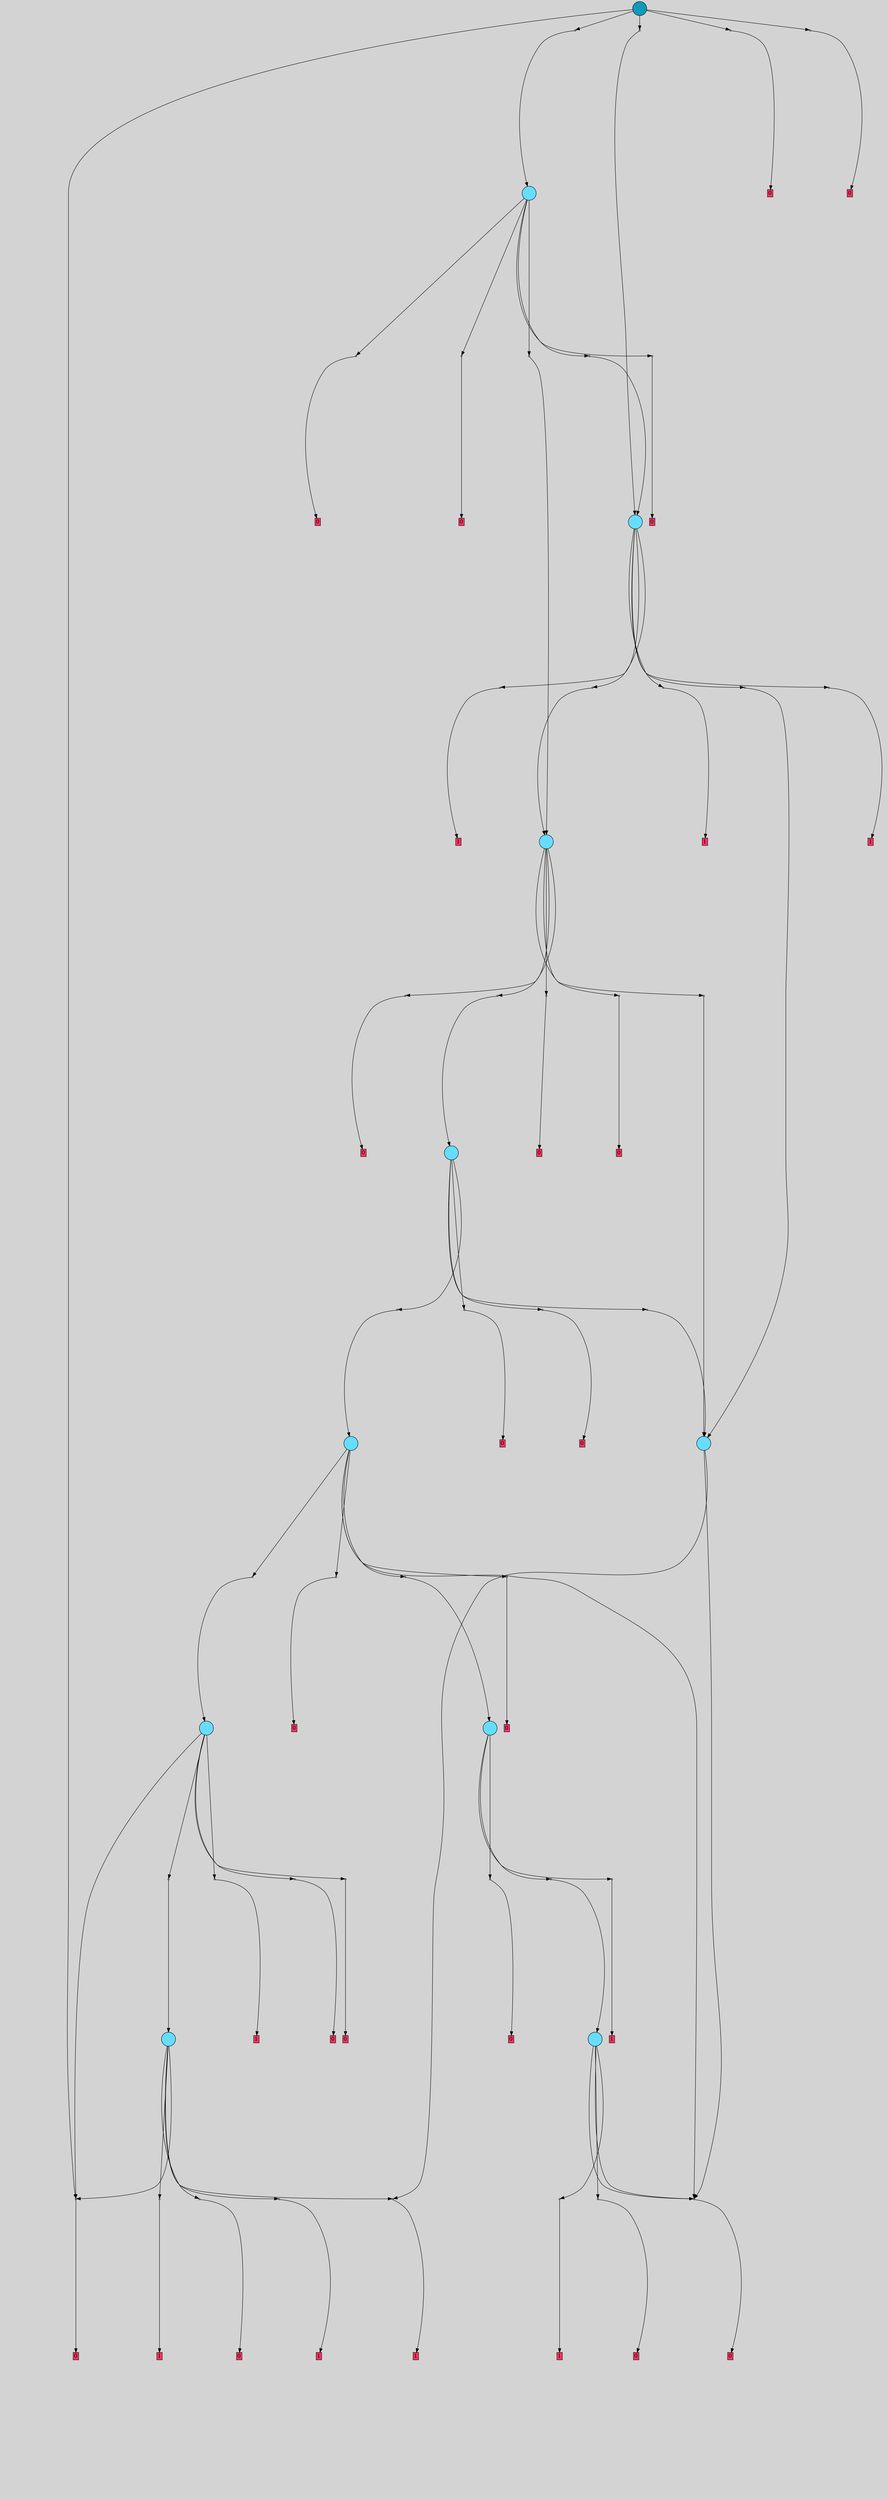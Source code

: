 digraph{
	graph[pad = "0.212, 0.055" bgcolor = lightgray]
	node[shape=circle style = filled label = ""]
		T0 [fillcolor="#66ddff"]
		T78 [fillcolor="#66ddff"]
		T109 [fillcolor="#66ddff"]
		T242 [fillcolor="#66ddff"]
		T265 [fillcolor="#66ddff"]
		T696 [fillcolor="#66ddff"]
		T1229 [fillcolor="#66ddff"]
		T1694 [fillcolor="#66ddff"]
		T5476 [fillcolor="#66ddff"]
		T7884 [fillcolor="#66ddff"]
		T8853 [fillcolor="#1199bb"]
		P56666 [fillcolor="#cccccc" shape=point] //41|97|42|38|21|70|-42|-43|97|46|
		I56666 [shape=box style=invis label="0|5&2|114#2|691&#92;n1|5&2|100#2|149&#92;n6|5&0|649#0|183&#92;n3|6&2|1016#2|74&#92;n10|0&0|74#0|424&#92;n8|7&0|957#0|412&#92;n3|1&2|29#2|953&#92;n4|2&2|422#2|405&#92;n3|6&2|796#2|569&#92;n10|2&0|242#0|183&#92;n6|1&0|606#0|650&#92;n10|4&0|32#0|953&#92;n12|4&0|1020#2|267&#92;n5|3&2|631#1|120&#92;n5|0&2|749#1|656&#92;n11|7&0|907#2|7&#92;n13|7&0|244#1|382&#92;n10|0&0|985#0|64&#92;n14|1&1|81#2|1014&#92;n3|2&2|699#2|700&#92;n7|0&0|577#0|841&#92;n12|0&0|26#2|499&#92;n3|6&2|912#2|66&#92;n0|7&2|660#2|349&#92;n9|0&0|64#0|138&#92;n8|0&0|451#0|802&#92;n3|5&2|380#2|701&#92;n11|3&0|35#0|416&#92;n2|4&2|525#2|518&#92;n3|2&2|158#2|448&#92;n0|4&2|458#2|538&#92;n1|3&2|157#2|972&#92;n2|1&2|161#2|781&#92;n4|0&2|435#2|845&#92;n3|7&2|772#2|599&#92;n3|1&2|546#2|396&#92;n0|7&2|539#2|713&#92;n6|4&0|142#0|515&#92;n10|4&0|406#0|936&#92;n10|0&0|966#0|756&#92;n8|2&0|641#0|1019&#92;n14|2&1|578#2|821&#92;n10|5&0|544#0|317&#92;n1|3&2|703#2|125&#92;n14|2&1|272#2|670&#92;n9|6&0|669#0|195&#92;n14|5&1|385#2|551&#92;n6|7&0|927#0|720&#92;n"]
		P56666 -> I56666[style=invis]
		A29604 [fillcolor="#ff3366" shape=box margin=0.03 width=0 height=0 label="0"]
		T0 -> P56666 -> A29604
		P56667 [fillcolor="#cccccc" shape=point] //49|-40|12|-91|51|-78|-4|-34|-11|-32|
		I56667 [shape=box style=invis label="2|1&2|518#2|502&#92;n0|3&2|409#2|486&#92;n2|4&2|475#2|723&#92;n12|1&0|799#1|762&#92;n14|0&1|906#2|548&#92;n1|6&2|313#2|75&#92;n7|1&0|310#0|750&#92;n14|0&1|435#2|185&#92;n1|4&2|279#2|570&#92;n6|6&0|120#0|840&#92;n9|3&0|534#0|278&#92;n10|3&0|144#0|229&#92;n10|0&0|15#0|527&#92;n9|5&0|246#0|627&#92;n1|7&2|364#2|73&#92;n3|3&2|285#2|319&#92;n6|1&0|102#0|864&#92;n12|5&0|571#1|811&#92;n1|5&2|74#2|602&#92;n11|5&0|850#0|996&#92;n9|6&0|379#0|280&#92;n10|6&0|762#0|610&#92;n14|5&1|797#2|776&#92;n4|5&2|237#2|425&#92;n11|0&0|785#2|479&#92;n14|6&1|499#2|886&#92;n1|6&2|919#2|748&#92;n"]
		P56667 -> I56667[style=invis]
		A29605 [fillcolor="#ff3366" shape=box margin=0.03 width=0 height=0 label="1"]
		T0 -> P56667 -> A29605
		P56668 [fillcolor="#cccccc" shape=point] //-52|-80|-77|50|-98|39|-65|6|96|48|
		I56668 [shape=box style=invis label="3|7&2|433#2|334&#92;n0|4&2|186#2|514&#92;n8|6&0|917#0|619&#92;n1|0&2|13#2|343&#92;n3|0&2|82#2|143&#92;n1|0&2|802#2|822&#92;n12|2&0|419#0|160&#92;n10|1&0|839#0|365&#92;n14|0&1|688#2|273&#92;n8|2&0|869#0|879&#92;n11|5&0|599#2|815&#92;n3|5&2|776#2|506&#92;n6|6&0|23#0|382&#92;n8|3&0|897#0|105&#92;n6|0&0|954#0|417&#92;n11|2&0|628#1|435&#92;n7|5&0|327#0|713&#92;n3|5&2|318#2|741&#92;n3|0&2|902#2|84&#92;n9|1&0|683#0|866&#92;n5|4&2|276#1|191&#92;n6|5&0|149#0|281&#92;n4|6&2|160#2|111&#92;n5|7&2|1012#1|692&#92;n3|6&2|507#2|926&#92;n1|7&2|229#2|394&#92;n0|6&2|548#2|640&#92;n1|7&2|604#2|427&#92;n4|4&2|299#2|935&#92;n1|0&2|814#2|193&#92;n3|0&2|652#2|11&#92;n5|5&2|348#1|919&#92;n2|3&2|346#2|585&#92;n11|3&0|76#0|61&#92;n13|5&0|418#1|1000&#92;n1|2&2|138#2|738&#92;n4|0&2|600#2|481&#92;n13|1&0|765#1|414&#92;n8|7&0|633#0|914&#92;n0|5&2|221#2|969&#92;n13|0&0|311#1|149&#92;n11|5&0|526#0|445&#92;n"]
		P56668 -> I56668[style=invis]
		A29606 [fillcolor="#ff3366" shape=box margin=0.03 width=0 height=0 label="1"]
		T78 -> P56668 -> A29606
		P56669 [fillcolor="#cccccc" shape=point] //0|-23|-4|60|66|-29|-85|12|28|-24|
		I56669 [shape=box style=invis label="5|1&2|961#1|2&#92;n4|0&2|688#2|252&#92;n7|7&0|105#0|480&#92;n3|7&2|373#2|824&#92;n12|6&0|607#1|444&#92;n"]
		P56669 -> I56669[style=invis]
		A29607 [fillcolor="#ff3366" shape=box margin=0.03 width=0 height=0 label="0"]
		T78 -> P56669 -> A29607
		T78 -> P56667
		P56670 [fillcolor="#cccccc" shape=point] //0|-23|-4|60|66|-29|-85|12|28|-24|
		I56670 [shape=box style=invis label="5|1&2|638#1|2&#92;n12|6&0|607#1|444&#92;n1|2&2|4#2|834&#92;n7|7&0|105#0|480&#92;n3|7&2|373#2|824&#92;n4|0&2|688#2|252&#92;n"]
		P56670 -> I56670[style=invis]
		A29608 [fillcolor="#ff3366" shape=box margin=0.03 width=0 height=0 label="0"]
		T78 -> P56670 -> A29608
		P56671 [fillcolor="#cccccc" shape=point] //30|-40|12|-91|51|-78|-4|-34|-11|-32|
		I56671 [shape=box style=invis label="2|1&2|518#2|502&#92;n0|3&2|409#2|486&#92;n2|4&2|475#2|723&#92;n14|0&1|906#2|548&#92;n12|1&0|799#1|762&#92;n1|6&2|313#2|75&#92;n7|1&0|310#0|750&#92;n14|0&1|435#2|185&#92;n1|4&2|279#2|570&#92;n6|6&0|120#0|840&#92;n9|3&0|534#0|278&#92;n10|3&0|144#0|229&#92;n10|0&0|15#0|527&#92;n9|5&0|246#0|627&#92;n1|7&2|364#2|73&#92;n3|3&2|285#2|319&#92;n6|1&0|102#0|864&#92;n12|5&0|571#1|811&#92;n1|5&2|74#2|602&#92;n11|5&0|850#0|996&#92;n9|6&0|379#0|280&#92;n10|6&0|762#0|610&#92;n14|5&1|797#2|776&#92;n4|5&2|237#2|425&#92;n11|0&0|785#2|479&#92;n14|6&1|499#2|886&#92;n1|6&2|919#2|748&#92;n"]
		P56671 -> I56671[style=invis]
		A29609 [fillcolor="#ff3366" shape=box margin=0.03 width=0 height=0 label="1"]
		T78 -> P56671 -> A29609
		T109 -> P56666
		P56672 [fillcolor="#cccccc" shape=point] //-53|-80|-77|50|-98|-95|-65|6|96|48|
		I56672 [shape=box style=invis label="3|7&2|535#2|334&#92;n0|4&2|186#2|514&#92;n8|6&0|917#0|619&#92;n1|7&2|604#2|427&#92;n3|0&2|82#2|143&#92;n1|0&2|802#2|822&#92;n12|2&0|419#0|160&#92;n10|1&0|839#0|365&#92;n14|0&1|688#2|273&#92;n8|2&0|869#0|879&#92;n11|5&0|599#2|815&#92;n3|5&2|776#2|506&#92;n6|6&0|23#0|382&#92;n8|3&0|897#0|105&#92;n6|0&0|954#0|417&#92;n11|2&0|628#1|435&#92;n7|5&0|327#0|713&#92;n3|5&2|318#2|741&#92;n3|0&2|902#2|84&#92;n9|1&0|683#0|866&#92;n5|4&2|276#1|191&#92;n6|5&0|149#0|281&#92;n4|6&2|160#2|111&#92;n5|7&2|1012#1|692&#92;n2|3&2|346#2|585&#92;n1|7&2|229#2|394&#92;n0|6&2|548#2|640&#92;n1|0&2|13#2|343&#92;n4|2&2|299#2|935&#92;n1|0&2|814#2|193&#92;n3|0&2|652#2|11&#92;n5|5&2|348#1|919&#92;n3|6&2|507#2|926&#92;n11|3&0|76#0|61&#92;n13|5&0|418#1|1000&#92;n1|2&2|138#2|738&#92;n4|0&2|600#2|481&#92;n8|7&0|633#0|914&#92;n0|5&2|221#2|969&#92;n13|0&0|311#1|149&#92;n6|3&0|952#0|231&#92;n11|5&0|526#0|445&#92;n"]
		P56672 -> I56672[style=invis]
		A29610 [fillcolor="#ff3366" shape=box margin=0.03 width=0 height=0 label="1"]
		T109 -> P56672 -> A29610
		T109 -> P56666
		P56673 [fillcolor="#cccccc" shape=point] //0|-23|-4|-87|66|-29|-85|12|28|98|
		I56673 [shape=box style=invis label="3|7&2|373#2|824&#92;n5|1&2|961#1|2&#92;n7|7&0|105#0|480&#92;n0|5&2|289#2|849&#92;n9|2&0|714#0|52&#92;n4|0&2|398#2|252&#92;n"]
		P56673 -> I56673[style=invis]
		A29611 [fillcolor="#ff3366" shape=box margin=0.03 width=0 height=0 label="0"]
		T109 -> P56673 -> A29611
		P56674 [fillcolor="#cccccc" shape=point] //41|97|42|38|21|70|-42|-43|-5|46|
		I56674 [shape=box style=invis label="0|5&2|722#2|691&#92;n1|5&2|100#2|149&#92;n6|5&0|649#0|183&#92;n3|6&2|1016#2|74&#92;n10|0&0|74#0|424&#92;n8|7&0|957#0|412&#92;n3|1&2|29#2|953&#92;n4|2&2|422#2|405&#92;n3|6&2|796#2|569&#92;n10|2&0|242#0|183&#92;n6|1&0|606#0|650&#92;n10|4&0|32#0|953&#92;n12|4&0|1020#2|267&#92;n5|3&2|631#1|120&#92;n11|7&0|907#2|7&#92;n5|0&2|749#1|656&#92;n13|7&0|244#1|382&#92;n10|0&0|985#0|64&#92;n14|1&1|81#2|1014&#92;n3|2&2|699#2|700&#92;n7|0&0|577#0|841&#92;n12|0&0|26#2|499&#92;n3|6&2|912#2|66&#92;n0|7&2|660#2|349&#92;n9|0&0|64#0|138&#92;n8|0&0|451#0|802&#92;n3|5&2|380#2|701&#92;n11|3&0|35#0|416&#92;n2|4&2|525#2|518&#92;n3|2&2|158#2|448&#92;n0|4&2|458#2|538&#92;n5|5&2|331#1|379&#92;n1|3&2|157#2|972&#92;n2|1&2|161#2|781&#92;n4|0&2|435#2|845&#92;n3|7&2|772#2|599&#92;n3|1&2|546#2|396&#92;n0|7&2|539#2|713&#92;n6|4&0|142#0|515&#92;n10|4&0|406#0|936&#92;n10|0&0|966#0|756&#92;n8|2&0|641#0|1019&#92;n14|2&1|578#2|821&#92;n10|5&0|544#0|317&#92;n1|3&2|703#2|125&#92;n14|2&1|272#2|670&#92;n9|6&0|669#0|195&#92;n14|5&1|385#2|551&#92;n6|7&0|927#0|720&#92;n"]
		P56674 -> I56674[style=invis]
		A29612 [fillcolor="#ff3366" shape=box margin=0.03 width=0 height=0 label="0"]
		T242 -> P56674 -> A29612
		P56675 [fillcolor="#cccccc" shape=point] //-52|-80|38|50|-98|-95|-65|6|96|48|
		I56675 [shape=box style=invis label="3|7&2|433#2|334&#92;n0|4&2|186#2|514&#92;n8|6&0|917#0|619&#92;n1|0&2|13#2|343&#92;n3|0&2|82#2|143&#92;n1|0&2|802#2|822&#92;n12|2&0|419#0|160&#92;n10|1&0|839#0|365&#92;n14|0&1|688#2|273&#92;n8|2&0|869#0|879&#92;n3|5&2|599#2|815&#92;n3|5&2|776#2|506&#92;n6|6&0|23#0|382&#92;n8|3&0|897#0|105&#92;n6|0&0|954#0|417&#92;n11|2&0|628#1|435&#92;n7|5&0|327#0|713&#92;n3|5&2|318#2|741&#92;n3|0&2|902#2|84&#92;n9|1&0|683#0|866&#92;n5|4&2|276#1|191&#92;n6|5&0|149#0|281&#92;n4|6&2|160#2|111&#92;n5|7&2|1012#1|692&#92;n1|7&2|229#2|394&#92;n0|6&2|548#2|640&#92;n1|7&2|604#2|427&#92;n4|2&2|299#2|935&#92;n8|7&0|633#0|914&#92;n3|0&2|652#2|11&#92;n5|5&2|348#1|919&#92;n3|6&2|507#2|926&#92;n11|3&0|76#0|61&#92;n13|5&0|418#1|1000&#92;n1|2&2|138#2|738&#92;n4|0&2|600#2|481&#92;n13|1&0|765#1|414&#92;n1|0&2|814#2|193&#92;n0|5&2|221#2|969&#92;n13|0&0|311#1|149&#92;n11|5&0|526#0|445&#92;n"]
		P56675 -> I56675[style=invis]
		A29613 [fillcolor="#ff3366" shape=box margin=0.03 width=0 height=0 label="1"]
		T242 -> P56675 -> A29613
		P56676 [fillcolor="#cccccc" shape=point] //0|-23|-4|-9|66|-29|-85|12|-31|-24|
		I56676 [shape=box style=invis label="5|1&2|961#1|2&#92;n4|0&2|688#2|252&#92;n12|6&0|607#1|547&#92;n3|7&2|373#2|824&#92;n7|7&0|390#0|480&#92;n0|3&2|635#2|543&#92;n"]
		P56676 -> I56676[style=invis]
		T242 -> P56676 -> T109
		P56677 [fillcolor="#cccccc" shape=point] //-100|-80|-77|50|-98|-95|-65|6|96|48|
		I56677 [shape=box style=invis label="3|7&2|433#2|334&#92;n0|4&2|186#2|514&#92;n8|6&0|917#0|619&#92;n3|0&2|13#2|343&#92;n3|0&2|82#2|143&#92;n1|0&2|802#2|822&#92;n1|2&2|138#2|738&#92;n10|1&0|839#0|365&#92;n14|0&1|688#2|273&#92;n8|2&0|869#0|879&#92;n11|5&0|599#2|815&#92;n3|5&2|776#2|506&#92;n6|6&0|23#0|382&#92;n8|3&0|897#0|105&#92;n6|0&0|954#0|417&#92;n11|2&0|628#1|435&#92;n7|5&0|327#0|713&#92;n3|5&2|318#2|741&#92;n3|0&2|902#2|84&#92;n9|1&0|683#0|866&#92;n6|5&0|149#0|281&#92;n4|6&2|160#2|111&#92;n5|7&2|1012#1|692&#92;n2|3&2|346#2|585&#92;n1|7&2|229#2|394&#92;n0|6&2|548#2|640&#92;n1|7&2|604#2|427&#92;n4|2&2|299#2|935&#92;n1|0&2|814#2|193&#92;n3|0&2|652#2|11&#92;n5|5&2|348#1|919&#92;n3|6&2|507#2|926&#92;n11|3&0|76#0|61&#92;n13|5&0|418#1|1000&#92;n12|2&0|419#0|160&#92;n4|0&2|600#2|481&#92;n13|1&0|765#1|414&#92;n8|7&0|633#0|914&#92;n0|5&2|221#2|969&#92;n13|0&0|311#1|149&#92;n11|5&0|526#0|445&#92;n"]
		P56677 -> I56677[style=invis]
		A29614 [fillcolor="#ff3366" shape=box margin=0.03 width=0 height=0 label="1"]
		T265 -> P56677 -> A29614
		P56678 [fillcolor="#cccccc" shape=point] //0|-23|-4|-87|66|-29|-85|12|28|-24|
		I56678 [shape=box style=invis label="3|7&2|373#2|824&#92;n4|0&2|398#2|252&#92;n7|7&0|105#0|480&#92;n9|2&0|714#0|52&#92;n5|1&2|961#1|2&#92;n"]
		P56678 -> I56678[style=invis]
		A29615 [fillcolor="#ff3366" shape=box margin=0.03 width=0 height=0 label="0"]
		T265 -> P56678 -> A29615
		P56679 [fillcolor="#cccccc" shape=point] //-73|-23|-4|60|66|-29|-85|12|28|-24|
		I56679 [shape=box style=invis label="14|3&1|212#2|717&#92;n5|1&2|961#1|2&#92;n4|0&2|688#2|252&#92;n7|7&0|105#0|480&#92;n3|6&2|373#2|824&#92;n12|6&0|607#1|444&#92;n"]
		P56679 -> I56679[style=invis]
		A29616 [fillcolor="#ff3366" shape=box margin=0.03 width=0 height=0 label="0"]
		T265 -> P56679 -> A29616
		T265 -> P56669
		P56680 [fillcolor="#cccccc" shape=point] //49|-40|12|-99|62|-78|-4|-34|-11|-32|
		I56680 [shape=box style=invis label="1|4&2|279#2|570&#92;n0|3&2|409#2|486&#92;n2|4&2|475#2|723&#92;n12|1&0|799#1|762&#92;n14|0&1|906#2|548&#92;n1|7&2|364#2|73&#92;n7|1&0|310#0|750&#92;n14|0&1|435#2|185&#92;n2|1&2|518#2|502&#92;n6|7&0|120#0|840&#92;n9|3&0|534#0|278&#92;n10|3&0|144#0|229&#92;n10|0&0|15#0|680&#92;n9|5&0|246#0|627&#92;n1|6&2|313#2|75&#92;n3|3&2|285#2|319&#92;n6|1&0|102#0|864&#92;n12|5&0|571#1|811&#92;n1|5&2|74#2|602&#92;n11|5&0|850#0|996&#92;n9|6&0|379#0|280&#92;n10|6&0|762#0|610&#92;n4|5&2|237#2|425&#92;n11|0&0|785#2|479&#92;n14|6&1|499#2|886&#92;n1|6&2|919#2|748&#92;n"]
		P56680 -> I56680[style=invis]
		T265 -> P56680 -> T78
		T696 -> P56666
		P56681 [fillcolor="#cccccc" shape=point] //0|-23|-4|60|66|-29|-85|75|28|-6|
		I56681 [shape=box style=invis label="12|6&0|607#1|444&#92;n4|4&2|941#2|601&#92;n7|7&0|105#0|480&#92;n5|1&2|961#1|2&#92;n4|0&2|688#2|252&#92;n"]
		P56681 -> I56681[style=invis]
		A29617 [fillcolor="#ff3366" shape=box margin=0.03 width=0 height=0 label="0"]
		T696 -> P56681 -> A29617
		P56682 [fillcolor="#cccccc" shape=point] //41|97|42|-47|21|70|-42|-43|97|70|
		I56682 [shape=box style=invis label="0|5&2|114#2|691&#92;n1|5&2|100#2|149&#92;n6|5&0|649#0|183&#92;n3|6&2|1016#2|74&#92;n10|0&0|74#0|424&#92;n8|7&0|957#0|412&#92;n3|1&2|29#2|953&#92;n4|2&2|422#2|405&#92;n3|6&2|796#2|569&#92;n10|2&0|242#0|183&#92;n6|1&0|606#0|650&#92;n10|4&0|32#0|953&#92;n12|4&0|1020#2|267&#92;n1|3&2|157#2|972&#92;n5|0&2|749#1|656&#92;n11|7&0|907#2|7&#92;n13|7&0|244#1|382&#92;n10|0&0|985#0|64&#92;n14|1&1|81#2|1014&#92;n3|2&2|699#2|700&#92;n7|0&0|577#0|841&#92;n2|1&2|161#2|781&#92;n3|6&2|912#2|66&#92;n0|7&2|660#2|349&#92;n9|0&0|64#0|138&#92;n3|5&2|380#2|701&#92;n11|3&0|35#1|416&#92;n2|4&2|525#2|518&#92;n3|2&2|563#2|448&#92;n5|3&2|631#1|120&#92;n12|0&0|26#2|499&#92;n4|0&2|435#2|845&#92;n3|7&2|772#2|599&#92;n3|1&2|546#2|396&#92;n0|7&2|539#2|713&#92;n6|4&0|142#0|515&#92;n10|4&0|406#0|936&#92;n10|0&0|966#0|756&#92;n8|2&0|641#0|1019&#92;n1|3&2|703#2|125&#92;n10|5&0|544#0|317&#92;n14|2&1|578#2|821&#92;n14|2&1|272#2|670&#92;n9|6&0|761#0|195&#92;n14|5&1|385#2|551&#92;n6|7&0|927#0|720&#92;n"]
		P56682 -> I56682[style=invis]
		A29618 [fillcolor="#ff3366" shape=box margin=0.03 width=0 height=0 label="0"]
		T696 -> P56682 -> A29618
		P56683 [fillcolor="#cccccc" shape=point] //0|-23|-4|60|66|-29|-85|12|71|-24|
		I56683 [shape=box style=invis label="5|1&2|638#1|2&#92;n12|6&0|607#1|444&#92;n6|6&0|632#0|2&#92;n4|0&2|933#2|252&#92;n3|7&2|373#2|824&#92;n7|7&0|105#0|480&#92;n"]
		P56683 -> I56683[style=invis]
		T696 -> P56683 -> T242
		P56684 [fillcolor="#cccccc" shape=point] //-52|-80|-77|50|90|-95|76|6|96|48|
		I56684 [shape=box style=invis label="3|7&2|433#2|334&#92;n0|4&2|186#2|514&#92;n8|6&0|283#0|619&#92;n1|0&2|13#2|343&#92;n3|0&2|82#2|143&#92;n1|0&2|802#2|822&#92;n12|2&0|419#0|160&#92;n10|1&0|839#0|365&#92;n14|0&1|688#2|273&#92;n8|2&0|869#0|879&#92;n11|5&0|599#2|815&#92;n3|5&2|776#2|506&#92;n6|6&0|23#0|1002&#92;n11|2&0|628#1|435&#92;n6|0&0|954#0|417&#92;n8|3&0|897#0|105&#92;n7|5&0|327#0|713&#92;n3|5&2|318#2|741&#92;n3|0&2|902#2|84&#92;n9|1&0|683#0|866&#92;n5|4&2|276#1|191&#92;n6|5&0|149#0|281&#92;n4|6&2|160#2|111&#92;n5|7&2|1012#1|692&#92;n2|3&2|346#2|585&#92;n1|7&2|229#2|394&#92;n0|6&2|548#2|640&#92;n1|7&2|604#2|427&#92;n4|2&2|299#2|935&#92;n1|0&2|814#2|193&#92;n12|3&0|1002#1|743&#92;n3|0&2|652#2|11&#92;n5|5&2|348#1|919&#92;n3|6&2|507#2|926&#92;n11|3&0|76#0|61&#92;n13|5&0|418#1|1000&#92;n1|2&2|138#2|738&#92;n4|0&2|600#2|481&#92;n8|7&0|633#0|914&#92;n13|1&0|765#1|414&#92;n0|6&2|934#2|1015&#92;n0|5&2|221#2|969&#92;n13|0&0|311#1|149&#92;n11|5&0|526#0|445&#92;n"]
		P56684 -> I56684[style=invis]
		T696 -> P56684 -> T265
		P56685 [fillcolor="#cccccc" shape=point] //49|-40|12|-91|71|16|-4|-34|-11|-32|
		I56685 [shape=box style=invis label="2|1&2|518#2|502&#92;n9|5&0|246#0|627&#92;n2|4&2|475#2|723&#92;n12|1&0|799#1|762&#92;n14|0&1|906#2|548&#92;n6|6&0|120#0|840&#92;n3|7&2|568#2|934&#92;n7|1&0|310#0|750&#92;n14|0&1|435#2|185&#92;n1|4&2|279#2|570&#92;n1|7&2|364#2|73&#92;n9|3&0|534#0|278&#92;n10|3&0|144#0|229&#92;n10|0&0|15#0|680&#92;n13|3&0|409#1|486&#92;n1|6&2|313#2|75&#92;n3|3&2|285#2|319&#92;n6|1&0|102#0|864&#92;n12|5&0|571#1|811&#92;n1|5&2|74#2|602&#92;n11|5&0|850#0|996&#92;n9|6&0|379#0|280&#92;n10|6&0|762#0|610&#92;n14|5&1|797#2|776&#92;n4|5&2|237#2|425&#92;n11|0&0|785#2|479&#92;n1|6&2|919#2|748&#92;n"]
		P56685 -> I56685[style=invis]
		A29619 [fillcolor="#ff3366" shape=box margin=0.03 width=0 height=0 label="0"]
		T1229 -> P56685 -> A29619
		P56686 [fillcolor="#cccccc" shape=point] //-53|-68|-77|74|-69|-95|-50|6|96|84|
		I56686 [shape=box style=invis label="1|5&2|655#2|924&#92;n3|7&2|535#2|334&#92;n8|6&0|917#0|619&#92;n1|7&2|604#2|427&#92;n3|0&2|82#2|143&#92;n10|1&0|839#0|365&#92;n1|0&2|802#2|822&#92;n12|0&0|688#2|273&#92;n8|2&0|869#0|879&#92;n6|5&0|149#0|116&#92;n14|5&1|776#2|506&#92;n6|6&0|23#0|382&#92;n8|3&0|897#0|105&#92;n6|0&0|954#0|417&#92;n3|5&2|318#2|741&#92;n11|2&0|628#1|435&#92;n3|0&2|902#2|84&#92;n9|1&0|683#0|866&#92;n2|5&2|890#2|914&#92;n1|2&2|138#2|738&#92;n3|0&2|652#2|11&#92;n4|6&2|160#2|111&#92;n5|7&2|1012#1|692&#92;n2|5&2|346#2|585&#92;n1|7&2|229#2|394&#92;n11|5&0|599#2|815&#92;n1|0&2|13#2|343&#92;n4|2&2|142#2|935&#92;n0|6&2|548#2|640&#92;n5|5&2|348#1|919&#92;n3|6&2|894#2|926&#92;n11|3&0|76#0|61&#92;n13|5&0|418#1|1000&#92;n5|4&2|276#1|191&#92;n4|0&2|600#2|481&#92;n8|7&0|633#0|914&#92;n0|5&2|221#2|969&#92;n13|0&0|311#1|149&#92;n6|3&0|952#0|231&#92;n11|5&0|526#0|445&#92;n"]
		P56686 -> I56686[style=invis]
		T1229 -> P56686 -> T696
		P56687 [fillcolor="#cccccc" shape=point] //-92|-23|-4|-26|2|-29|-85|12|28|-24|
		I56687 [shape=box style=invis label="5|1&2|961#1|2&#92;n4|0&2|688#2|252&#92;n12|6&0|24#1|444&#92;n9|0&0|783#0|547&#92;n7|7&0|197#0|480&#92;n"]
		P56687 -> I56687[style=invis]
		A29620 [fillcolor="#ff3366" shape=box margin=0.03 width=0 height=0 label="0"]
		T1229 -> P56687 -> A29620
		P56688 [fillcolor="#cccccc" shape=point] //49|-40|12|-91|-30|-78|-4|-34|-11|-32|
		I56688 [shape=box style=invis label="2|1&2|518#2|502&#92;n0|3&2|409#2|486&#92;n2|4&2|475#2|723&#92;n12|1&0|799#1|762&#92;n14|0&1|906#2|548&#92;n1|7&2|364#2|73&#92;n7|1&0|310#0|750&#92;n14|0&1|435#2|185&#92;n1|4&2|279#2|570&#92;n2|5&2|525#2|750&#92;n6|6&0|120#0|840&#92;n1|6&2|919#2|748&#92;n10|3&0|144#0|229&#92;n10|0&0|15#0|680&#92;n9|5&0|246#0|627&#92;n1|6&2|900#2|75&#92;n3|3&2|285#2|319&#92;n6|1&0|102#0|864&#92;n12|5&0|571#1|811&#92;n1|5&2|74#2|602&#92;n11|5&0|850#0|996&#92;n9|6&0|379#0|280&#92;n10|6&0|762#0|610&#92;n14|5&1|797#2|776&#92;n4|5&2|237#2|425&#92;n11|0&0|785#2|479&#92;n14|6&1|499#2|886&#92;n9|3&0|534#0|278&#92;n"]
		P56688 -> I56688[style=invis]
		T1229 -> P56688 -> T0
		P56689 [fillcolor="#cccccc" shape=point] //49|-40|12|62|-30|-78|-4|-34|-11|-32|
		I56689 [shape=box style=invis label="2|1&2|518#2|502&#92;n0|3&2|409#2|486&#92;n2|4&2|475#2|723&#92;n2|5&2|525#2|750&#92;n14|0&1|906#2|548&#92;n1|7&2|364#2|73&#92;n7|1&0|310#0|750&#92;n14|0&1|435#2|185&#92;n1|4&2|279#2|570&#92;n12|1&0|799#1|762&#92;n6|6&0|120#0|840&#92;n1|6&2|919#2|748&#92;n10|3&0|144#0|229&#92;n10|0&0|15#0|680&#92;n9|5&0|246#0|627&#92;n1|6&2|900#2|75&#92;n3|3&2|285#2|345&#92;n6|1&0|102#0|864&#92;n12|5&0|571#1|811&#92;n1|5&2|74#2|602&#92;n11|5&0|850#0|996&#92;n9|6&0|379#0|280&#92;n10|6&0|762#0|610&#92;n14|5&1|797#2|776&#92;n4|5&2|237#2|425&#92;n11|0&0|785#2|479&#92;n14|6&1|499#2|886&#92;n9|3&0|534#0|278&#92;n"]
		P56689 -> I56689[style=invis]
		T1694 -> P56689 -> T0
		P56690 [fillcolor="#cccccc" shape=point] //62|-68|-77|50|53|-95|22|6|96|48|
		I56690 [shape=box style=invis label="1|5&2|655#2|924&#92;n3|7&2|535#2|334&#92;n0|4&2|186#2|514&#92;n8|6&0|917#0|619&#92;n1|7&2|604#2|427&#92;n3|0&2|82#2|143&#92;n1|0&2|802#2|822&#92;n12|2&0|419#0|160&#92;n10|1&0|839#0|365&#92;n12|0&0|688#2|273&#92;n8|2&0|869#0|879&#92;n1|7&2|229#2|394&#92;n1|2&2|138#2|738&#92;n6|6&0|23#0|382&#92;n8|3&0|897#0|130&#92;n6|0&0|954#0|417&#92;n11|2&0|628#1|435&#92;n7|5&0|327#0|713&#92;n5|4&2|276#1|191&#92;n3|0&2|902#2|84&#92;n9|1&0|683#0|866&#92;n3|5&2|776#2|506&#92;n6|5&0|149#0|281&#92;n5|7&2|1012#1|692&#92;n2|3&2|346#2|585&#92;n11|5&0|599#2|815&#92;n0|6&2|548#2|640&#92;n1|0&2|13#2|343&#92;n4|3&2|299#2|935&#92;n3|0&2|652#2|11&#92;n5|5&2|100#1|919&#92;n3|6&2|507#2|926&#92;n6|6&0|550#0|191&#92;n5|5&2|162#1|687&#92;n11|3&0|76#0|61&#92;n13|5&0|418#1|1000&#92;n3|5&2|318#2|741&#92;n4|0&2|600#2|481&#92;n8|7&0|633#0|914&#92;n0|5&2|221#2|969&#92;n13|0&0|311#1|149&#92;n6|3&0|952#0|231&#92;n11|5&0|526#0|445&#92;n"]
		P56690 -> I56690[style=invis]
		T1694 -> P56690 -> T1229
		P56691 [fillcolor="#cccccc" shape=point] //41|97|42|19|21|-44|-42|-43|97|46|
		I56691 [shape=box style=invis label="3|2&2|158#2|448&#92;n1|5&2|100#2|149&#92;n6|5&0|649#0|183&#92;n3|6&2|1016#2|74&#92;n10|0&0|74#0|424&#92;n8|7&0|957#0|412&#92;n3|1&2|29#2|953&#92;n4|2&2|987#2|405&#92;n3|6&2|796#2|569&#92;n10|2&0|242#0|183&#92;n6|1&0|606#0|650&#92;n10|4&0|32#0|953&#92;n12|4&0|1020#2|267&#92;n5|3&2|631#1|120&#92;n5|0&2|749#1|656&#92;n11|7&0|907#2|7&#92;n13|7&0|244#1|382&#92;n2|1&2|161#2|781&#92;n14|1&1|81#2|1014&#92;n3|2&2|699#2|700&#92;n7|0&0|577#0|841&#92;n12|0&0|26#2|499&#92;n3|6&2|912#2|66&#92;n0|7&2|660#2|349&#92;n9|0&0|64#0|138&#92;n8|0&0|451#0|802&#92;n3|5&2|380#2|701&#92;n11|3&0|35#0|416&#92;n2|4&2|525#2|518&#92;n0|5&2|114#2|685&#92;n0|4&2|458#2|538&#92;n1|3&2|157#2|972&#92;n10|0&0|985#0|64&#92;n4|0&2|435#2|845&#92;n3|7&2|772#2|599&#92;n3|1&2|546#2|396&#92;n0|7&2|539#2|713&#92;n6|4&0|142#0|515&#92;n10|4&0|406#0|936&#92;n10|0&0|966#0|756&#92;n8|2&0|641#0|1019&#92;n14|2&1|578#2|821&#92;n10|5&0|544#0|317&#92;n1|3&2|703#2|125&#92;n14|2&1|272#2|670&#92;n9|6&0|669#0|195&#92;n14|5&1|385#2|551&#92;n6|7&0|927#0|720&#92;n"]
		P56691 -> I56691[style=invis]
		A29621 [fillcolor="#ff3366" shape=box margin=0.03 width=0 height=0 label="0"]
		T1694 -> P56691 -> A29621
		P56692 [fillcolor="#cccccc" shape=point] //-85|-40|41|-91|71|16|-4|-34|-11|-32|
		I56692 [shape=box style=invis label="2|1&2|518#2|502&#92;n9|5&0|246#0|627&#92;n2|4&2|475#2|723&#92;n12|1&0|799#1|22&#92;n14|0&1|906#2|922&#92;n6|6&0|120#0|840&#92;n3|7&2|568#2|934&#92;n7|1&0|310#0|750&#92;n14|0&1|435#2|185&#92;n1|4&2|279#2|570&#92;n1|7&2|364#2|73&#92;n9|3&0|534#0|278&#92;n10|0&0|15#0|680&#92;n1|6&2|313#2|75&#92;n3|3&2|285#2|319&#92;n1|5&2|74#2|602&#92;n12|5&0|571#1|811&#92;n6|1&0|102#0|864&#92;n11|5&0|850#0|996&#92;n9|6&0|379#0|280&#92;n10|6&0|762#0|610&#92;n14|5&1|797#2|776&#92;n1|6&2|919#2|748&#92;n11|0&0|785#2|479&#92;n4|5&2|237#2|425&#92;n"]
		P56692 -> I56692[style=invis]
		A29622 [fillcolor="#ff3366" shape=box margin=0.03 width=0 height=0 label="0"]
		T1694 -> P56692 -> A29622
		P56693 [fillcolor="#cccccc" shape=point] //41|97|42|38|-53|70|-42|-43|97|46|
		I56693 [shape=box style=invis label="0|5&2|114#2|691&#92;n1|5&2|100#2|149&#92;n6|5&0|649#0|183&#92;n3|6&2|1016#2|74&#92;n10|0&0|74#0|424&#92;n8|7&0|957#0|412&#92;n3|1&2|29#2|953&#92;n4|2&2|422#2|405&#92;n3|6&2|796#2|569&#92;n0|4&2|217#2|538&#92;n6|1&0|606#0|650&#92;n10|4&0|32#0|953&#92;n12|4&0|1020#2|267&#92;n5|3&2|631#1|120&#92;n5|0&2|749#1|656&#92;n11|7&0|907#2|7&#92;n13|7&0|244#1|382&#92;n10|0&0|985#0|64&#92;n14|1&1|81#2|1014&#92;n3|2&2|699#2|700&#92;n7|0&0|577#0|841&#92;n12|0&0|26#2|499&#92;n3|6&2|912#2|66&#92;n0|7&2|660#2|349&#92;n9|0&0|64#0|138&#92;n8|0&0|451#0|802&#92;n3|5&2|380#2|701&#92;n11|3&0|35#0|416&#92;n2|4&2|525#2|518&#92;n3|2&2|158#2|448&#92;n10|2&0|242#0|183&#92;n1|3&2|157#2|972&#92;n2|1&2|161#2|781&#92;n4|0&2|435#2|845&#92;n3|7&2|772#2|599&#92;n3|1&2|546#2|396&#92;n0|7&2|539#2|713&#92;n6|4&0|142#0|515&#92;n10|4&0|406#0|936&#92;n10|0&0|966#0|756&#92;n8|2&0|641#0|1019&#92;n14|2&1|578#2|821&#92;n10|5&0|544#0|317&#92;n1|3&2|703#2|125&#92;n14|2&1|272#2|670&#92;n9|6&0|669#0|195&#92;n14|5&1|385#2|551&#92;n6|7&0|927#0|720&#92;n"]
		P56693 -> I56693[style=invis]
		A29623 [fillcolor="#ff3366" shape=box margin=0.03 width=0 height=0 label="0"]
		T1694 -> P56693 -> A29623
		P56694 [fillcolor="#cccccc" shape=point] //-96|-50|42|-99|21|-23|-42|-43|97|31|
		I56694 [shape=box style=invis label="0|5&2|114#2|691&#92;n1|5&2|100#2|149&#92;n6|5&0|649#0|183&#92;n3|6&2|1016#2|184&#92;n0|4&2|458#2|538&#92;n8|7&0|957#0|412&#92;n4|2&2|422#2|405&#92;n3|6&2|796#2|569&#92;n10|2&0|242#0|183&#92;n6|1&0|606#0|650&#92;n10|4&0|32#0|953&#92;n12|4&0|1020#2|267&#92;n13|1&0|730#1|20&#92;n10|0&0|74#0|424&#92;n11|7&0|907#2|7&#92;n13|7&0|244#1|382&#92;n10|0&0|985#0|64&#92;n14|1&1|81#2|1014&#92;n3|2&2|699#2|700&#92;n7|0&0|545#0|841&#92;n12|0&0|26#2|499&#92;n3|6&2|912#2|66&#92;n0|7&2|660#2|349&#92;n5|3&2|631#1|120&#92;n9|0&0|64#0|138&#92;n6|0&0|587#0|802&#92;n8|2&0|641#0|1019&#92;n11|3&0|35#0|416&#92;n2|4&2|525#2|518&#92;n3|2&2|158#2|448&#92;n3|5&2|518#2|533&#92;n1|3&2|157#2|972&#92;n2|1&2|161#2|781&#92;n14|2&1|578#2|821&#92;n3|7&2|772#2|599&#92;n3|1&2|546#2|396&#92;n9|2&0|471#0|753&#92;n0|7&2|539#2|713&#92;n6|4&0|142#0|515&#92;n10|4&0|406#0|936&#92;n10|0&0|966#0|756&#92;n4|0&2|435#2|845&#92;n1|3&2|703#2|125&#92;n14|2&1|272#2|670&#92;n9|6&0|669#0|195&#92;n14|5&1|385#2|551&#92;n6|7&0|927#0|720&#92;n"]
		P56694 -> I56694[style=invis]
		A29624 [fillcolor="#ff3366" shape=box margin=0.03 width=0 height=0 label="1"]
		T5476 -> P56694 -> A29624
		P56695 [fillcolor="#cccccc" shape=point] //68|-40|12|-91|-13|-13|-4|-34|-11|-32|
		I56695 [shape=box style=invis label="2|1&2|518#2|502&#92;n0|3&2|409#2|486&#92;n2|4&2|475#2|723&#92;n12|1&0|799#1|762&#92;n7|5&0|919#0|276&#92;n14|0&1|906#2|548&#92;n1|7&2|364#2|73&#92;n14|0&1|435#2|185&#92;n1|4&2|279#2|570&#92;n2|5&2|525#2|750&#92;n6|6&0|120#0|840&#92;n10|3&0|144#0|229&#92;n9|6&0|379#0|280&#92;n9|5&0|67#0|627&#92;n1|6&2|900#2|75&#92;n3|3&2|285#2|319&#92;n6|1&0|102#0|330&#92;n6|1&0|317#0|856&#92;n14|6&1|499#2|886&#92;n1|5&2|74#2|602&#92;n10|0&0|15#0|680&#92;n11|5&0|850#0|996&#92;n0|1&2|888#2|313&#92;n10|6&0|762#0|486&#92;n14|5&1|797#2|776&#92;n4|0&2|237#2|425&#92;n11|0&0|785#2|479&#92;n12|5&0|571#1|811&#92;n9|3&0|534#0|278&#92;n"]
		P56695 -> I56695[style=invis]
		T5476 -> P56695 -> T0
		P56696 [fillcolor="#cccccc" shape=point] //-53|-68|82|11|35|-76|22|6|-86|48|
		I56696 [shape=box style=invis label="1|5&2|655#2|924&#92;n3|7&2|535#2|334&#92;n1|0&2|13#2|343&#92;n1|7&2|229#2|394&#92;n3|0&2|82#2|143&#92;n2|1&2|529#2|434&#92;n1|0&2|802#2|822&#92;n12|2&0|419#0|160&#92;n10|1&0|839#0|365&#92;n12|0&0|688#2|273&#92;n8|2&0|869#0|879&#92;n1|2&2|138#2|93&#92;n3|5&2|776#2|506&#92;n6|6&0|23#0|382&#92;n8|3&0|897#0|105&#92;n11|2&0|628#1|435&#92;n7|5&0|327#0|713&#92;n9|1&0|683#0|866&#92;n3|7&2|902#2|84&#92;n5|4&2|276#1|191&#92;n14|4&1|131#2|410&#92;n11|5&0|599#2|815&#92;n6|5&0|149#0|281&#92;n4|6&2|160#2|111&#92;n5|7&2|1012#1|692&#92;n1|7&2|604#2|427&#92;n13|5&0|418#1|1000&#92;n0|4&2|186#2|514&#92;n4|3&2|299#2|935&#92;n3|0&2|652#2|11&#92;n5|5&2|348#1|919&#92;n3|6&2|507#2|926&#92;n5|5&2|162#1|687&#92;n11|3&0|76#0|61&#92;n0|6&2|548#2|640&#92;n3|5&2|318#2|741&#92;n4|0&2|600#2|481&#92;n8|7&0|633#0|914&#92;n0|5&2|221#2|969&#92;n13|0&0|311#1|149&#92;n6|3&0|952#0|231&#92;n11|5&0|526#0|445&#92;n"]
		P56696 -> I56696[style=invis]
		T5476 -> P56696 -> T1694
		P56697 [fillcolor="#cccccc" shape=point] //-14|-68|-77|50|35|43|-85|29|-93|-38|
		I56697 [shape=box style=invis label="5|5&2|630#1|886&#92;n2|6&2|618#2|835&#92;n10|7&0|575#0|460&#92;n8|2&0|869#0|879&#92;n7|5&0|539#0|349&#92;n1|7&2|219#2|421&#92;n3|0&2|73#2|143&#92;n5|5&2|348#1|954&#92;n10|1&0|390#0|670&#92;n10|1&0|839#0|365&#92;n3|5&2|776#2|506&#92;n6|5&0|149#0|281&#92;n4|6&2|160#2|111&#92;n12|0&0|688#2|273&#92;n6|6&0|23#0|382&#92;n3|7&2|535#2|334&#92;n11|2&0|628#1|993&#92;n4|0&2|600#2|481&#92;n5|4&2|259#1|191&#92;n1|0&2|13#2|343&#92;n10|0&0|685#0|426&#92;n9|1&0|683#0|866&#92;n0|5&2|221#2|940&#92;n8|3&0|897#0|105&#92;n2|2&2|138#2|480&#92;n2|3&2|346#2|585&#92;n1|0&2|802#2|822&#92;n0|6&2|548#2|640&#92;n1|1&2|745#2|906&#92;n3|0&2|902#2|84&#92;n4|3&2|734#2|935&#92;n1|5&2|655#2|924&#92;n10|0&0|652#0|11&#92;n7|3&0|732#0|205&#92;n1|7&2|604#2|427&#92;n3|6&2|507#2|926&#92;n2|1&2|529#2|434&#92;n11|3&0|76#0|61&#92;n13|5&0|418#1|1000&#92;n3|5&2|318#2|741&#92;n12|2&0|419#0|95&#92;n8|7&0|633#0|659&#92;n11|5&0|599#2|815&#92;n12|6&0|804#0|553&#92;n6|3&0|952#0|231&#92;n11|5&0|526#0|445&#92;n"]
		P56697 -> I56697[style=invis]
		A29625 [fillcolor="#ff3366" shape=box margin=0.03 width=0 height=0 label="1"]
		T5476 -> P56697 -> A29625
		P56698 [fillcolor="#cccccc" shape=point] //-4|22|99|-97|81|-26|-93|73|96|48|
		I56698 [shape=box style=invis label="4|0&2|600#2|481&#92;n12|2&0|419#0|160&#92;n1|0&2|13#2|343&#92;n5|4&2|763#1|495&#92;n7|5&0|327#0|286&#92;n13|0&0|208#1|646&#92;n8|6&0|917#0|619&#92;n10|1&0|839#0|365&#92;n4|7&2|410#2|356&#92;n3|5&2|776#2|506&#92;n8|2&0|869#0|879&#92;n8|3&0|897#0|105&#92;n6|4&0|23#0|382&#92;n9|1&0|683#0|866&#92;n2|2&2|286#2|163&#92;n5|4&2|276#1|191&#92;n4|2&2|386#2|286&#92;n1|7&2|604#2|427&#92;n3|5&2|443#2|741&#92;n1|0&2|322#2|317&#92;n3|0&2|902#2|84&#92;n13|0&0|311#1|149&#92;n3|0&2|652#2|644&#92;n4|6&2|160#2|111&#92;n5|1&2|1012#1|256&#92;n13|1&0|418#1|1000&#92;n4|3&2|220#2|415&#92;n1|0&2|802#2|822&#92;n0|2&2|341#2|134&#92;n5|5&2|348#1|919&#92;n11|5&0|599#2|815&#92;n7|0&0|425#0|727&#92;n11|2&0|628#1|435&#92;n0|6&2|548#2|640&#92;n1|2&2|138#2|738&#92;n11|5&0|526#0|445&#92;n0|5&2|221#2|969&#92;n8|7&0|633#0|654&#92;n1|0&2|814#2|193&#92;n13|1&0|765#1|414&#92;n"]
		P56698 -> I56698[style=invis]
		A29626 [fillcolor="#ff3366" shape=box margin=0.03 width=0 height=0 label="1"]
		T5476 -> P56698 -> A29626
		P56699 [fillcolor="#cccccc" shape=point] //9|-97|-14|-70|35|-76|-37|40|-23|-50|
		I56699 [shape=box style=invis label="9|5&0|557#0|554&#92;n1|5&2|655#2|924&#92;n0|0&2|860#2|191&#92;n3|7&2|535#2|334&#92;n2|3&2|346#2|585&#92;n0|5&2|221#2|969&#92;n3|0&2|82#2|143&#92;n2|2&2|529#2|434&#92;n4|6&2|160#2|111&#92;n1|0&2|802#2|822&#92;n2|3&2|419#2|160&#92;n3|0&2|902#2|84&#92;n8|2&0|869#0|879&#92;n8|6&0|917#0|619&#92;n5|7&2|705#1|655&#92;n3|0&2|652#2|11&#92;n8|7&0|633#0|914&#92;n1|5&2|156#2|394&#92;n3|3&2|599#2|82&#92;n7|5&0|327#0|851&#92;n5|4&2|276#1|191&#92;n10|1&0|839#0|365&#92;n9|1&0|683#0|866&#92;n13|4&0|169#1|908&#92;n2|1&2|842#2|338&#92;n11|3&0|76#0|61&#92;n6|5&0|179#0|281&#92;n0|1&2|766#2|154&#92;n11|2&0|628#1|435&#92;n3|0&2|776#2|891&#92;n5|7&2|1012#1|692&#92;n1|2&2|138#2|666&#92;n0|6&2|548#2|640&#92;n6|6&0|23#0|382&#92;n5|5&2|348#1|919&#92;n3|6&2|507#2|926&#92;n5|5&2|162#1|687&#92;n11|5&0|599#2|815&#92;n13|5&0|418#1|1000&#92;n1|7&2|604#2|427&#92;n4|0&2|600#2|481&#92;n8|3&0|897#0|105&#92;n2|7&2|247#2|556&#92;n13|0&0|311#1|774&#92;n6|3&0|952#0|231&#92;n11|5&0|526#0|445&#92;n"]
		P56699 -> I56699[style=invis]
		T7884 -> P56699 -> T5476
		P56700 [fillcolor="#cccccc" shape=point] //0|-34|-4|60|2|-29|3|-34|78|7|
		I56700 [shape=box style=invis label="7|7&0|749#0|569&#92;n5|1&2|749#1|2&#92;n3|7&2|373#2|15&#92;n6|0&0|369#0|554&#92;n4|5&2|753#2|24&#92;n"]
		P56700 -> I56700[style=invis]
		A29627 [fillcolor="#ff3366" shape=box margin=0.03 width=0 height=0 label="0"]
		T7884 -> P56700 -> A29627
		P56701 [fillcolor="#cccccc" shape=point] //41|-24|42|38|-46|96|-42|-52|97|46|
		I56701 [shape=box style=invis label="8|1&0|876#0|467&#92;n0|5&2|114#2|691&#92;n1|5&2|100#2|149&#92;n3|4&2|1016#2|74&#92;n7|0&0|577#0|841&#92;n0|7&2|957#2|412&#92;n3|1&2|29#2|953&#92;n4|1&2|32#2|592&#92;n4|2&2|422#2|405&#92;n10|2&0|242#0|183&#92;n10|4&0|32#0|953&#92;n4|0&2|435#2|845&#92;n5|3&2|631#1|120&#92;n5|0&2|749#1|656&#92;n13|7&0|244#1|382&#92;n7|7&0|907#0|7&#92;n6|7&0|772#0|720&#92;n14|1&1|15#2|1014&#92;n3|2&2|699#2|700&#92;n10|0&0|74#0|424&#92;n12|0&0|26#2|499&#92;n3|6&2|912#2|66&#92;n8|2&0|641#0|1019&#92;n9|0&0|64#0|138&#92;n8|0&0|451#0|802&#92;n3|5&2|380#2|701&#92;n11|3&0|35#0|416&#92;n3|2&2|158#2|448&#92;n2|4&2|525#2|518&#92;n0|4&2|458#2|538&#92;n1|3&2|157#2|972&#92;n2|1&2|161#2|781&#92;n10|4&0|406#0|936&#92;n3|7&2|772#2|599&#92;n13|6&0|221#1|938&#92;n3|1&2|546#2|396&#92;n0|7&2|539#2|713&#92;n6|4&0|142#0|515&#92;n12|4&0|1020#2|267&#92;n10|0&0|966#0|756&#92;n0|7&2|660#2|349&#92;n12|0&0|411#1|331&#92;n14|2&1|578#2|821&#92;n10|5&0|544#0|317&#92;n1|3&2|703#2|125&#92;n14|2&1|34#2|670&#92;n9|6&0|669#0|195&#92;n1|3&2|471#2|358&#92;n14|5&1|385#2|551&#92;n10|0&0|985#0|823&#92;n7|1&0|695#0|389&#92;n"]
		P56701 -> I56701[style=invis]
		A29628 [fillcolor="#ff3366" shape=box margin=0.03 width=0 height=0 label="0"]
		T7884 -> P56701 -> A29628
		P56702 [fillcolor="#cccccc" shape=point] //-53|-68|-77|50|35|31|-38|6|97|-38|
		I56702 [shape=box style=invis label="1|5&2|655#2|924&#92;n3|7&2|535#2|334&#92;n10|1&0|390#0|670&#92;n1|7&2|332#2|421&#92;n3|0&2|82#2|143&#92;n8|7&0|633#0|914&#92;n1|7&2|580#2|394&#92;n4|0&2|600#2|481&#92;n10|1&0|839#0|365&#92;n3|5&2|776#2|506&#92;n8|2&0|869#0|879&#92;n4|6&2|160#2|111&#92;n3|0&2|902#2|84&#92;n6|6&0|23#0|382&#92;n8|3&0|897#0|105&#92;n11|2&0|628#1|993&#92;n7|5&0|539#0|713&#92;n5|4&2|276#1|191&#92;n12|0&0|688#2|273&#92;n10|0&0|685#0|426&#92;n9|1&0|683#0|866&#92;n0|5&2|221#2|940&#92;n6|5&0|149#0|281&#92;n2|2&2|138#2|738&#92;n5|7&2|1012#1|692&#92;n2|3&2|346#2|585&#92;n1|0&2|802#2|822&#92;n0|6&2|548#2|640&#92;n1|0&2|13#2|343&#92;n4|3&2|299#2|935&#92;n5|5&2|630#1|886&#92;n10|0&0|652#0|11&#92;n3|6&2|507#2|926&#92;n1|7&2|604#2|427&#92;n11|3&0|76#0|61&#92;n13|5&0|418#1|1000&#92;n3|5&2|318#2|741&#92;n12|2&0|419#0|95&#92;n5|5&2|348#1|954&#92;n11|5&0|599#2|815&#92;n13|0&0|311#1|149&#92;n12|6&0|616#0|553&#92;n6|3&0|952#0|231&#92;n11|5&0|526#0|445&#92;n"]
		P56702 -> I56702[style=invis]
		T7884 -> P56702 -> T1694
		P56703 [fillcolor="#cccccc" shape=point] //30|87|-2|38|37|-55|-10|-43|97|46|
		I56703 [shape=box style=invis label="0|5&2|114#2|691&#92;n1|5&2|100#2|149&#92;n0|2&2|197#2|905&#92;n10|0&0|74#0|424&#92;n3|6&2|1016#2|74&#92;n8|7&0|957#0|412&#92;n3|1&2|29#2|953&#92;n4|2&2|422#2|405&#92;n10|0&0|966#0|756&#92;n6|1&0|606#0|650&#92;n10|0&0|985#0|64&#92;n13|7&0|630#1|382&#92;n5|0&2|749#1|656&#92;n11|7&0|907#2|7&#92;n10|5&0|858#0|317&#92;n10|4&0|433#0|953&#92;n3|2&2|158#2|699&#92;n6|7&0|999#0|776&#92;n11|2&0|557#1|706&#92;n3|6&2|699#2|700&#92;n7|0&0|577#0|841&#92;n3|6&2|912#2|66&#92;n14|1&1|81#2|1014&#92;n4|6&2|333#2|778&#92;n9|0&0|64#0|138&#92;n8|0&0|451#0|802&#92;n3|5&2|380#2|701&#92;n11|3&0|389#0|416&#92;n3|7&2|772#2|599&#92;n1|3&2|157#2|972&#92;n0|4&2|458#2|538&#92;n0|7&2|660#2|349&#92;n2|1&2|161#2|781&#92;n4|0&2|435#2|529&#92;n2|4&2|525#2|518&#92;n3|1&2|546#2|90&#92;n0|7&2|539#2|713&#92;n6|4&0|142#0|515&#92;n6|5&0|649#0|183&#92;n10|4&0|406#0|936&#92;n10|2&0|242#0|183&#92;n8|2&0|641#0|1019&#92;n14|2&1|578#2|495&#92;n5|3&2|13#1|120&#92;n1|3&2|703#2|125&#92;n14|2&1|272#2|670&#92;n9|6&0|669#0|195&#92;n14|5&1|385#2|551&#92;n6|7&0|927#0|720&#92;n"]
		P56703 -> I56703[style=invis]
		A29629 [fillcolor="#ff3366" shape=box margin=0.03 width=0 height=0 label="0"]
		T7884 -> P56703 -> A29629
		T8853 -> P56669
		P56704 [fillcolor="#cccccc" shape=point] //9|-97|-36|-70|35|46|-79|40|-23|-50|
		I56704 [shape=box style=invis label="9|5&0|557#0|554&#92;n1|5&2|655#2|924&#92;n0|0&2|860#2|191&#92;n3|7&2|535#2|334&#92;n1|2&2|138#2|666&#92;n0|5&2|221#2|969&#92;n3|0&2|82#2|143&#92;n2|2&2|529#2|748&#92;n4|6&2|160#2|111&#92;n1|0&2|802#2|822&#92;n8|7&0|633#0|914&#92;n3|0&2|902#2|84&#92;n8|2&0|869#0|879&#92;n8|6&0|917#0|619&#92;n5|7&2|705#1|655&#92;n3|0&2|652#2|11&#92;n2|3&2|419#2|160&#92;n1|7&2|156#2|394&#92;n3|3&2|599#2|82&#92;n7|5&0|327#0|851&#92;n5|4&2|276#1|191&#92;n10|1&0|839#0|365&#92;n9|1&0|683#0|866&#92;n13|4&0|169#1|908&#92;n2|1&2|842#2|338&#92;n11|3&0|76#0|61&#92;n6|5&0|179#0|281&#92;n0|1&2|766#2|154&#92;n11|2&0|628#1|435&#92;n2|3&2|346#2|585&#92;n5|7&2|1012#1|692&#92;n3|0&2|776#2|891&#92;n0|6&2|548#2|640&#92;n6|6&0|23#0|382&#92;n5|5&2|348#1|919&#92;n3|6&2|507#2|926&#92;n5|5&2|162#1|687&#92;n11|5&0|599#2|815&#92;n13|5&0|418#1|1000&#92;n1|7&2|604#2|427&#92;n4|0&2|600#2|481&#92;n8|3&0|897#0|105&#92;n2|7&2|247#2|556&#92;n13|0&0|311#1|774&#92;n6|3&0|952#0|925&#92;n11|5&0|526#0|445&#92;n"]
		P56704 -> I56704[style=invis]
		T8853 -> P56704 -> T5476
		P56705 [fillcolor="#cccccc" shape=point] //33|97|5|38|37|-55|-39|-43|-20|9|
		I56705 [shape=box style=invis label="3|5&2|380#2|701&#92;n1|5&2|89#2|149&#92;n0|2&2|197#2|905&#92;n10|0&0|74#0|199&#92;n3|2&2|158#2|699&#92;n8|7&0|957#0|412&#92;n3|1&2|29#2|953&#92;n4|2&2|422#2|405&#92;n10|2&0|242#0|183&#92;n6|1&0|606#0|650&#92;n6|7&0|927#0|720&#92;n13|7&0|630#1|382&#92;n5|0&2|749#1|656&#92;n11|7&0|907#2|7&#92;n10|5&0|858#0|317&#92;n3|6&2|1016#2|74&#92;n8|3&0|592#0|197&#92;n6|7&0|999#0|776&#92;n11|2&0|557#1|706&#92;n3|2&2|699#2|673&#92;n13|7&0|660#1|349&#92;n3|6&2|912#2|66&#92;n14|1&1|81#2|1014&#92;n4|6&2|333#2|778&#92;n9|0&0|64#0|138&#92;n8|0&0|451#0|802&#92;n0|5&2|114#2|691&#92;n11|3&0|389#0|416&#92;n3|7&2|772#2|599&#92;n1|3&2|157#2|972&#92;n0|4&2|458#2|538&#92;n6|5&0|649#0|183&#92;n2|1&2|161#2|781&#92;n4|0&2|435#2|529&#92;n2|4&2|525#2|518&#92;n3|1&2|546#2|90&#92;n0|7&2|539#2|713&#92;n6|4&0|142#0|515&#92;n7|0&0|577#0|841&#92;n10|4&0|406#0|936&#92;n10|0&0|966#0|756&#92;n8|2&0|641#0|1019&#92;n14|2&1|578#2|495&#92;n5|3&2|13#1|120&#92;n1|3&2|703#2|125&#92;n14|2&1|272#2|670&#92;n7|3&0|602#0|160&#92;n11|5&0|611#2|623&#92;n9|6&0|669#0|195&#92;n10|0&0|985#0|319&#92;n"]
		P56705 -> I56705[style=invis]
		A29630 [fillcolor="#ff3366" shape=box margin=0.03 width=0 height=0 label="0"]
		T8853 -> P56705 -> A29630
		P56706 [fillcolor="#cccccc" shape=point] //0|-68|-93|-20|35|58|22|-48|22|-51|
		I56706 [shape=box style=invis label="1|5&2|655#2|924&#92;n1|7&2|125#2|377&#92;n1|7&2|604#2|427&#92;n6|6&0|23#0|382&#92;n11|2&0|215#1|435&#92;n3|0&2|82#2|238&#92;n3|7&2|535#2|334&#92;n3|5&2|318#2|741&#92;n4|6&2|160#2|111&#92;n0|3&2|899#2|387&#92;n12|3&0|419#0|160&#92;n3|0&2|902#2|84&#92;n12|0&0|688#2|273&#92;n1|2&2|138#2|666&#92;n3|0&2|652#2|11&#92;n8|6&0|917#0|619&#92;n1|7&2|229#2|394&#92;n7|5&0|327#0|261&#92;n11|4&0|113#2|304&#92;n5|4&2|276#1|191&#92;n10|1&0|839#0|365&#92;n9|1&0|387#0|866&#92;n2|1&2|529#2|434&#92;n6|5&0|403#0|281&#92;n1|0&2|802#2|822&#92;n5|7&2|1012#1|692&#92;n11|3&0|346#2|585&#92;n4|3&2|299#2|935&#92;n5|7&2|705#1|655&#92;n0|6&2|548#2|640&#92;n4|7&2|433#2|679&#92;n3|5&2|776#2|506&#92;n5|5&2|348#1|919&#92;n5|5&2|162#1|687&#92;n11|3&0|76#0|61&#92;n5|7&2|771#1|797&#92;n13|5&0|418#1|1000&#92;n11|5&0|599#2|815&#92;n4|0&2|600#2|481&#92;n8|7&0|633#0|914&#92;n0|5&2|221#2|969&#92;n1|7&2|714#2|523&#92;n13|0&0|311#1|774&#92;n11|5&0|526#0|445&#92;n6|3&0|952#0|231&#92;n"]
		P56706 -> I56706[style=invis]
		T8853 -> P56706 -> T7884
		P56707 [fillcolor="#cccccc" shape=point] //-20|94|-41|-93|84|62|45|-42|35|61|
		I56707 [shape=box style=invis label="0|3&2|715#2|958&#92;n0|6&2|63#2|392&#92;n11|0&0|270#2|695&#92;n4|6&2|433#2|239&#92;n"]
		P56707 -> I56707[style=invis]
		A29631 [fillcolor="#ff3366" shape=box margin=0.03 width=0 height=0 label="0"]
		T8853 -> P56707 -> A29631
		{ rank= same T8853 }
}
